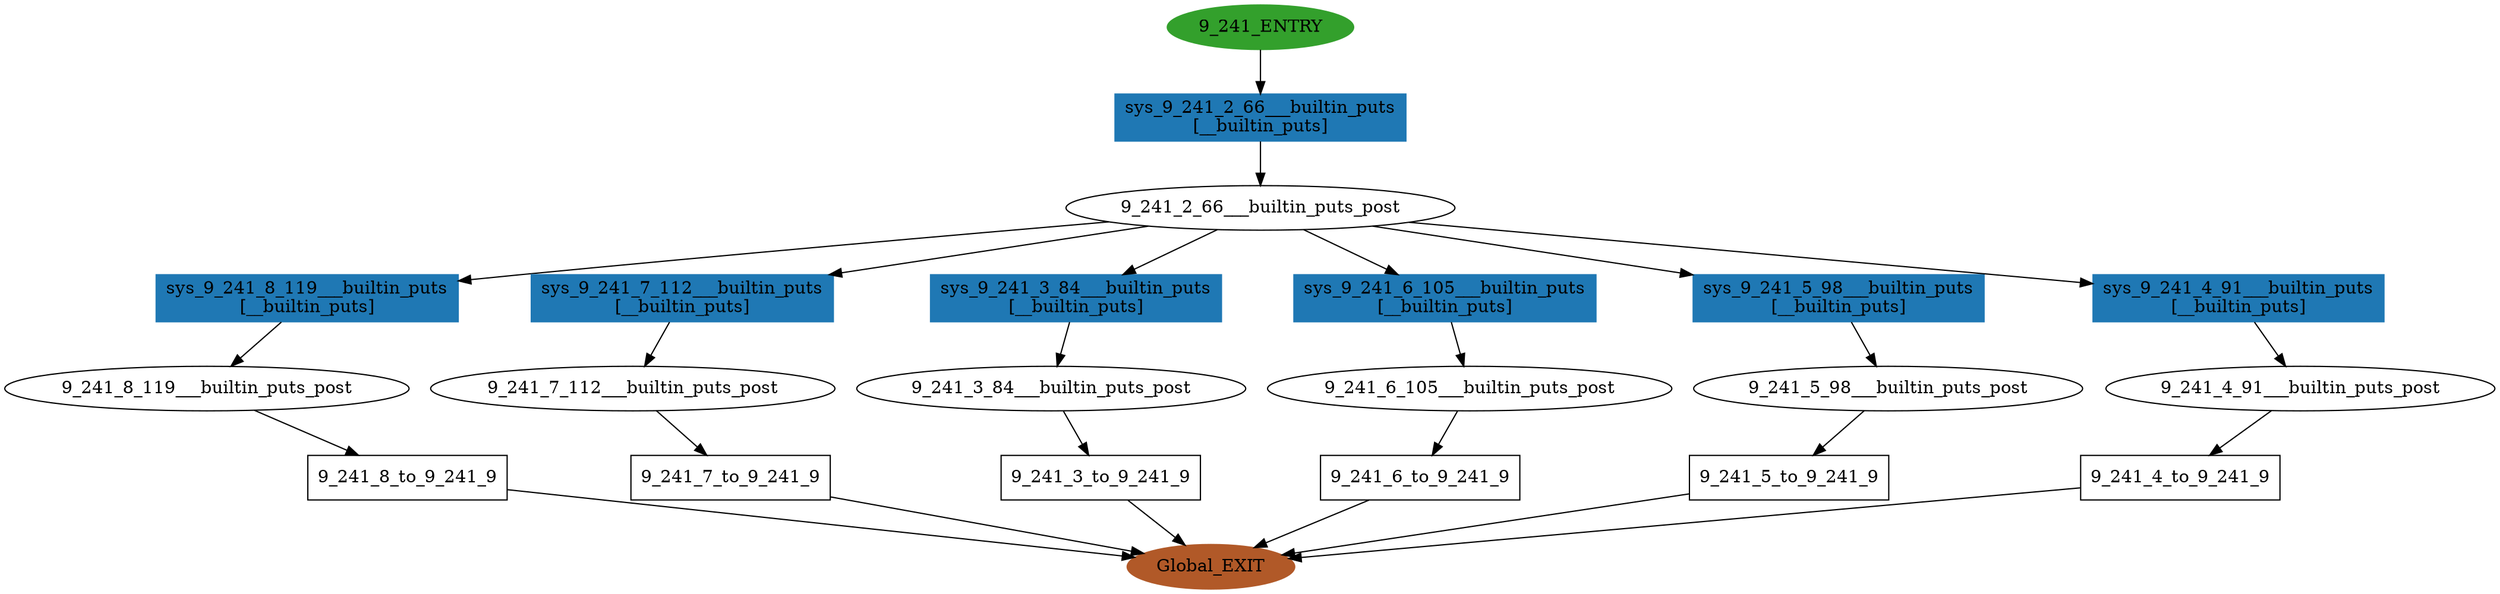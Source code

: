 digraph model { 
compound=true; 
node  [style="filled", colorscheme="paired12"];  "9_241_7_112___builtin_puts_post" [shape=ellipse, style=""];
  "9_241_2_66___builtin_puts_post" [shape=ellipse, style=""];
  "9_241_4_91___builtin_puts_post" [shape=ellipse, style=""];
  "9_241_6_105___builtin_puts_post" [shape=ellipse, style=""];
  "9_241_5_98___builtin_puts_post" [shape=ellipse, style=""];
  "9_241_8_119___builtin_puts_post" [shape=ellipse, style=""];
  "9_241_3_84___builtin_puts_post" [shape=ellipse, style=""];
  "9_241_ENTRY" [shape=ellipse, color=4, style=filled];
  "Global_EXIT" [shape=ellipse, color=12, style=filled];
  "9_241_4_to_9_241_9" [shape=box, style=""];
  "9_241_4_to_9_241_9" [label="9_241_4_to_9_241_9\n"];
  "9_241_3_to_9_241_9" [shape=box, style=""];
  "9_241_3_to_9_241_9" [label="9_241_3_to_9_241_9\n"];
  "9_241_8_to_9_241_9" [shape=box, style=""];
  "9_241_8_to_9_241_9" [label="9_241_8_to_9_241_9\n"];
  "9_241_6_to_9_241_9" [shape=box, style=""];
  "9_241_6_to_9_241_9" [label="9_241_6_to_9_241_9\n"];
  "9_241_5_to_9_241_9" [shape=box, style=""];
  "9_241_5_to_9_241_9" [label="9_241_5_to_9_241_9\n"];
  "sys_9_241_8_119___builtin_puts" [shape=box, style=""];
  "sys_9_241_8_119___builtin_puts" [color=2, style=filled];
  "sys_9_241_8_119___builtin_puts" [label="sys_9_241_8_119___builtin_puts\n[__builtin_puts]"];
  "sys_9_241_7_112___builtin_puts" [shape=box, style=""];
  "sys_9_241_7_112___builtin_puts" [color=2, style=filled];
  "sys_9_241_7_112___builtin_puts" [label="sys_9_241_7_112___builtin_puts\n[__builtin_puts]"];
  "sys_9_241_3_84___builtin_puts" [shape=box, style=""];
  "sys_9_241_3_84___builtin_puts" [color=2, style=filled];
  "sys_9_241_3_84___builtin_puts" [label="sys_9_241_3_84___builtin_puts\n[__builtin_puts]"];
  "sys_9_241_2_66___builtin_puts" [shape=box, style=""];
  "sys_9_241_2_66___builtin_puts" [color=2, style=filled];
  "sys_9_241_2_66___builtin_puts" [label="sys_9_241_2_66___builtin_puts\n[__builtin_puts]"];
  "9_241_7_to_9_241_9" [shape=box, style=""];
  "9_241_7_to_9_241_9" [label="9_241_7_to_9_241_9\n"];
  "sys_9_241_6_105___builtin_puts" [shape=box, style=""];
  "sys_9_241_6_105___builtin_puts" [color=2, style=filled];
  "sys_9_241_6_105___builtin_puts" [label="sys_9_241_6_105___builtin_puts\n[__builtin_puts]"];
  "sys_9_241_5_98___builtin_puts" [shape=box, style=""];
  "sys_9_241_5_98___builtin_puts" [color=2, style=filled];
  "sys_9_241_5_98___builtin_puts" [label="sys_9_241_5_98___builtin_puts\n[__builtin_puts]"];
  "sys_9_241_4_91___builtin_puts" [shape=box, style=""];
  "sys_9_241_4_91___builtin_puts" [color=2, style=filled];
  "sys_9_241_4_91___builtin_puts" [label="sys_9_241_4_91___builtin_puts\n[__builtin_puts]"];
  "9_241_7_112___builtin_puts_post" -> "9_241_7_to_9_241_9" [label="", arrowhead="normal"];
  "9_241_5_to_9_241_9" -> "Global_EXIT" [label="", arrowhead="normal"];
  "9_241_7_to_9_241_9" -> "Global_EXIT" [label="", arrowhead="normal"];
  "9_241_4_to_9_241_9" -> "Global_EXIT" [label="", arrowhead="normal"];
  "9_241_6_to_9_241_9" -> "Global_EXIT" [label="", arrowhead="normal"];
  "9_241_3_to_9_241_9" -> "Global_EXIT" [label="", arrowhead="normal"];
  "sys_9_241_2_66___builtin_puts" -> "9_241_2_66___builtin_puts_post" [label="", arrowhead="normal"];
  "9_241_2_66___builtin_puts_post" -> "sys_9_241_6_105___builtin_puts" [label="", arrowhead="normal"];
  "9_241_2_66___builtin_puts_post" -> "sys_9_241_5_98___builtin_puts" [label="", arrowhead="normal"];
  "sys_9_241_3_84___builtin_puts" -> "9_241_3_84___builtin_puts_post" [label="", arrowhead="normal"];
  "9_241_3_84___builtin_puts_post" -> "9_241_3_to_9_241_9" [label="", arrowhead="normal"];
  "9_241_6_105___builtin_puts_post" -> "9_241_6_to_9_241_9" [label="", arrowhead="normal"];
  "9_241_ENTRY" -> "sys_9_241_2_66___builtin_puts" [label="", arrowhead="normal"];
  "9_241_4_91___builtin_puts_post" -> "9_241_4_to_9_241_9" [label="", arrowhead="normal"];
  "9_241_2_66___builtin_puts_post" -> "sys_9_241_4_91___builtin_puts" [label="", arrowhead="normal"];
  "9_241_2_66___builtin_puts_post" -> "sys_9_241_7_112___builtin_puts" [label="", arrowhead="normal"];
  "9_241_8_to_9_241_9" -> "Global_EXIT" [label="", arrowhead="normal"];
  "sys_9_241_8_119___builtin_puts" -> "9_241_8_119___builtin_puts_post" [label="", arrowhead="normal"];
  "9_241_8_119___builtin_puts_post" -> "9_241_8_to_9_241_9" [label="", arrowhead="normal"];
  "9_241_2_66___builtin_puts_post" -> "sys_9_241_3_84___builtin_puts" [label="", arrowhead="normal"];
  "9_241_5_98___builtin_puts_post" -> "9_241_5_to_9_241_9" [label="", arrowhead="normal"];
  "sys_9_241_4_91___builtin_puts" -> "9_241_4_91___builtin_puts_post" [label="", arrowhead="normal"];
  "sys_9_241_6_105___builtin_puts" -> "9_241_6_105___builtin_puts_post" [label="", arrowhead="normal"];
  "9_241_2_66___builtin_puts_post" -> "sys_9_241_8_119___builtin_puts" [label="", arrowhead="normal"];
  "sys_9_241_7_112___builtin_puts" -> "9_241_7_112___builtin_puts_post" [label="", arrowhead="normal"];
  "sys_9_241_5_98___builtin_puts" -> "9_241_5_98___builtin_puts_post" [label="", arrowhead="normal"];
}
